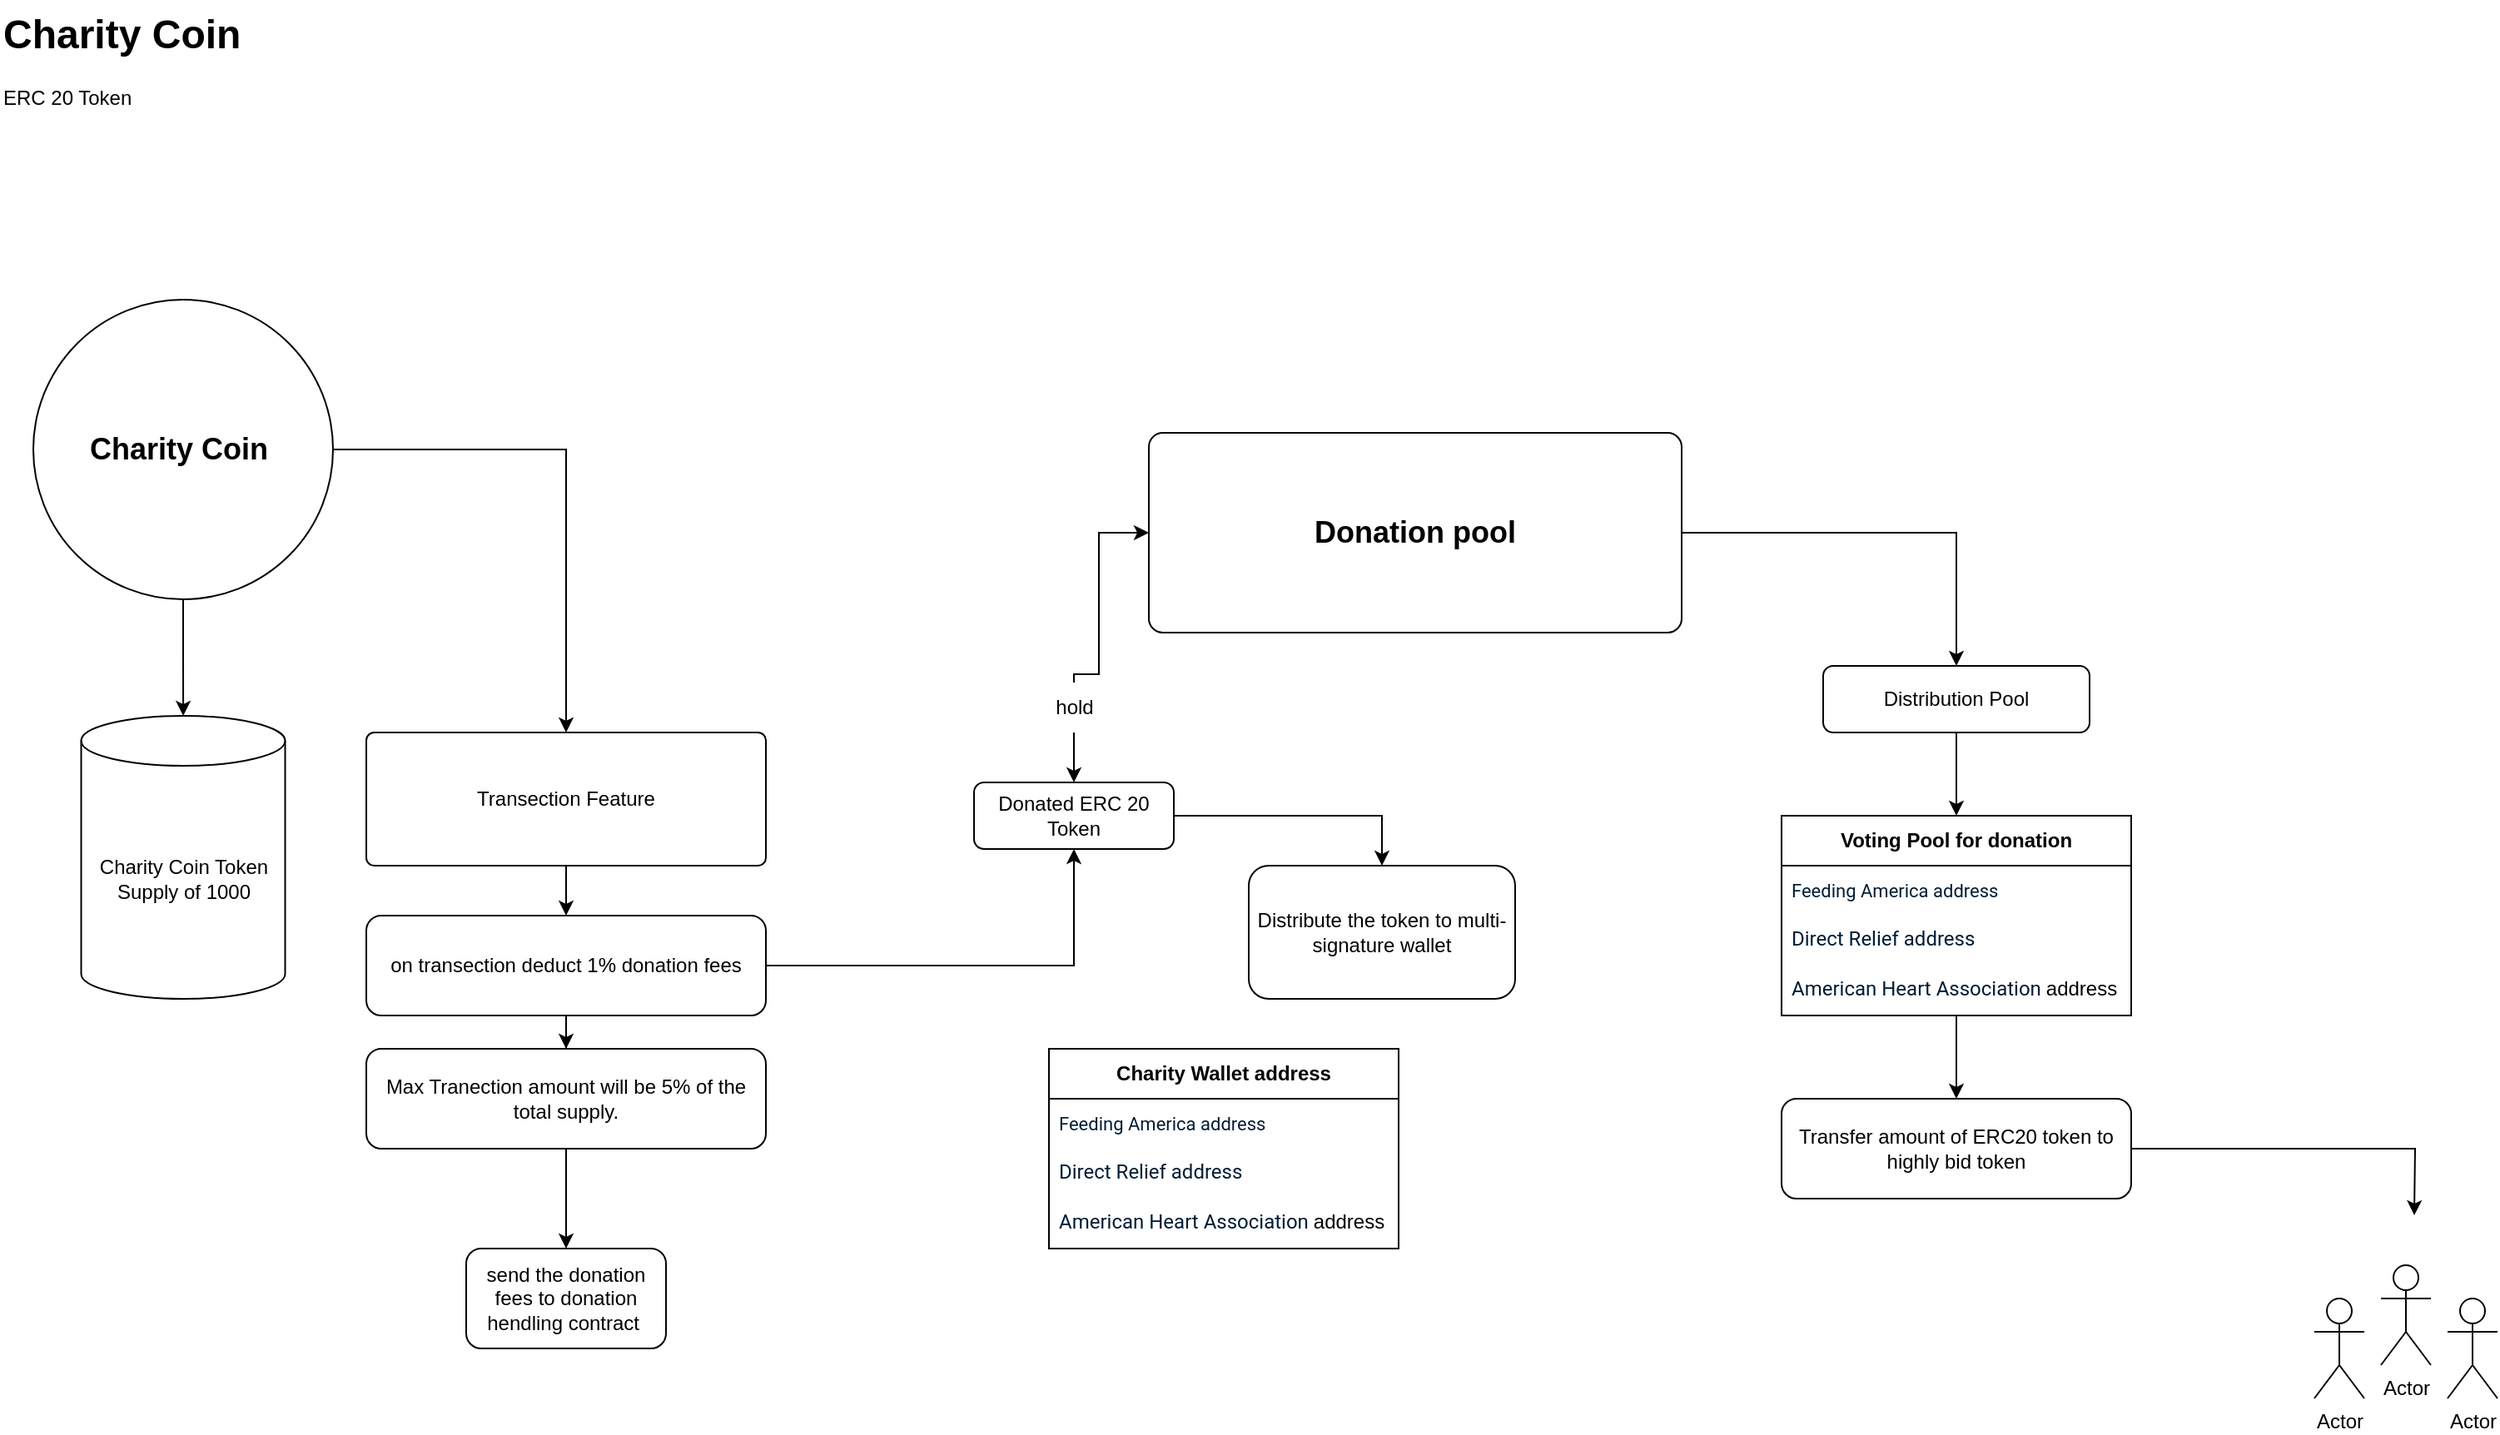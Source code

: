 <mxfile version="24.2.8" type="github">
  <diagram name="Page-1" id="GRi979142d2wIKrdt1hW">
    <mxGraphModel dx="1706" dy="1060" grid="1" gridSize="10" guides="1" tooltips="1" connect="1" arrows="1" fold="1" page="1" pageScale="1" pageWidth="850" pageHeight="1100" math="0" shadow="0">
      <root>
        <mxCell id="0" />
        <mxCell id="1" parent="0" />
        <mxCell id="PNhASDtAksgzuYLpL6Ag-4" value="&lt;h1 style=&quot;margin-top: 0px;&quot;&gt;Charity Coin&lt;/h1&gt;&lt;p&gt;ERC 20 Token&lt;/p&gt;" style="text;html=1;whiteSpace=wrap;overflow=hidden;rounded=0;" vertex="1" parent="1">
          <mxGeometry x="20" width="200" height="80" as="geometry" />
        </mxCell>
        <mxCell id="PNhASDtAksgzuYLpL6Ag-5" value="Charity Coin Token Supply of 1000" style="shape=cylinder3;whiteSpace=wrap;html=1;boundedLbl=1;backgroundOutline=1;size=15;" vertex="1" parent="1">
          <mxGeometry x="68.75" y="430" width="122.5" height="170" as="geometry" />
        </mxCell>
        <mxCell id="PNhASDtAksgzuYLpL6Ag-8" style="edgeStyle=orthogonalEdgeStyle;rounded=0;orthogonalLoop=1;jettySize=auto;html=1;" edge="1" parent="1" source="PNhASDtAksgzuYLpL6Ag-6" target="PNhASDtAksgzuYLpL6Ag-5">
          <mxGeometry relative="1" as="geometry" />
        </mxCell>
        <mxCell id="PNhASDtAksgzuYLpL6Ag-21" style="edgeStyle=orthogonalEdgeStyle;rounded=0;orthogonalLoop=1;jettySize=auto;html=1;" edge="1" parent="1" source="PNhASDtAksgzuYLpL6Ag-6" target="PNhASDtAksgzuYLpL6Ag-12">
          <mxGeometry relative="1" as="geometry" />
        </mxCell>
        <mxCell id="PNhASDtAksgzuYLpL6Ag-6" value="&lt;b&gt;&lt;font style=&quot;font-size: 18px;&quot;&gt;Charity Coin&amp;nbsp;&lt;/font&gt;&lt;/b&gt;" style="ellipse;whiteSpace=wrap;html=1;aspect=fixed;" vertex="1" parent="1">
          <mxGeometry x="40" y="180" width="180" height="180" as="geometry" />
        </mxCell>
        <mxCell id="PNhASDtAksgzuYLpL6Ag-23" style="edgeStyle=orthogonalEdgeStyle;rounded=0;orthogonalLoop=1;jettySize=auto;html=1;" edge="1" parent="1" source="PNhASDtAksgzuYLpL6Ag-12" target="PNhASDtAksgzuYLpL6Ag-19">
          <mxGeometry relative="1" as="geometry" />
        </mxCell>
        <mxCell id="PNhASDtAksgzuYLpL6Ag-12" value="Transection Feature" style="rounded=1;whiteSpace=wrap;html=1;arcSize=6;" vertex="1" parent="1">
          <mxGeometry x="240" y="440" width="240" height="80" as="geometry" />
        </mxCell>
        <mxCell id="PNhASDtAksgzuYLpL6Ag-28" style="edgeStyle=orthogonalEdgeStyle;rounded=0;orthogonalLoop=1;jettySize=auto;html=1;" edge="1" parent="1" source="PNhASDtAksgzuYLpL6Ag-13" target="PNhASDtAksgzuYLpL6Ag-27">
          <mxGeometry relative="1" as="geometry" />
        </mxCell>
        <mxCell id="PNhASDtAksgzuYLpL6Ag-13" value="&lt;b&gt;&lt;font style=&quot;font-size: 18px;&quot;&gt;Donation pool&lt;/font&gt;&lt;/b&gt;" style="rounded=1;whiteSpace=wrap;html=1;arcSize=7;" vertex="1" parent="1">
          <mxGeometry x="710" y="260" width="320" height="120" as="geometry" />
        </mxCell>
        <mxCell id="PNhASDtAksgzuYLpL6Ag-24" style="edgeStyle=orthogonalEdgeStyle;rounded=0;orthogonalLoop=1;jettySize=auto;html=1;" edge="1" parent="1" source="PNhASDtAksgzuYLpL6Ag-19" target="PNhASDtAksgzuYLpL6Ag-20">
          <mxGeometry relative="1" as="geometry" />
        </mxCell>
        <mxCell id="PNhASDtAksgzuYLpL6Ag-47" style="edgeStyle=orthogonalEdgeStyle;rounded=0;orthogonalLoop=1;jettySize=auto;html=1;" edge="1" parent="1" source="PNhASDtAksgzuYLpL6Ag-19" target="PNhASDtAksgzuYLpL6Ag-25">
          <mxGeometry relative="1" as="geometry" />
        </mxCell>
        <mxCell id="PNhASDtAksgzuYLpL6Ag-19" value="on transection deduct 1% donation fees" style="rounded=1;whiteSpace=wrap;html=1;" vertex="1" parent="1">
          <mxGeometry x="240" y="550" width="240" height="60" as="geometry" />
        </mxCell>
        <mxCell id="PNhASDtAksgzuYLpL6Ag-38" style="edgeStyle=orthogonalEdgeStyle;rounded=0;orthogonalLoop=1;jettySize=auto;html=1;" edge="1" parent="1" source="PNhASDtAksgzuYLpL6Ag-20" target="PNhASDtAksgzuYLpL6Ag-39">
          <mxGeometry relative="1" as="geometry">
            <mxPoint x="360" y="780" as="targetPoint" />
          </mxGeometry>
        </mxCell>
        <mxCell id="PNhASDtAksgzuYLpL6Ag-20" value="Max Tranection amount will be 5% of the total supply." style="rounded=1;whiteSpace=wrap;html=1;" vertex="1" parent="1">
          <mxGeometry x="240" y="630" width="240" height="60" as="geometry" />
        </mxCell>
        <mxCell id="PNhASDtAksgzuYLpL6Ag-30" style="edgeStyle=orthogonalEdgeStyle;rounded=0;orthogonalLoop=1;jettySize=auto;html=1;" edge="1" parent="1" source="PNhASDtAksgzuYLpL6Ag-25" target="PNhASDtAksgzuYLpL6Ag-26">
          <mxGeometry relative="1" as="geometry" />
        </mxCell>
        <mxCell id="PNhASDtAksgzuYLpL6Ag-25" value="Donated ERC 20 Token" style="rounded=1;whiteSpace=wrap;html=1;" vertex="1" parent="1">
          <mxGeometry x="605" y="470" width="120" height="40" as="geometry" />
        </mxCell>
        <mxCell id="PNhASDtAksgzuYLpL6Ag-26" value="Distribute the token to multi-signature wallet" style="rounded=1;whiteSpace=wrap;html=1;" vertex="1" parent="1">
          <mxGeometry x="770" y="520" width="160" height="80" as="geometry" />
        </mxCell>
        <mxCell id="PNhASDtAksgzuYLpL6Ag-27" value="Distribution Pool" style="rounded=1;whiteSpace=wrap;html=1;" vertex="1" parent="1">
          <mxGeometry x="1115" y="400" width="160" height="40" as="geometry" />
        </mxCell>
        <mxCell id="PNhASDtAksgzuYLpL6Ag-39" value="send the donation fees to donation hendling contract&amp;nbsp;" style="rounded=1;whiteSpace=wrap;html=1;" vertex="1" parent="1">
          <mxGeometry x="300" y="750" width="120" height="60" as="geometry" />
        </mxCell>
        <mxCell id="PNhASDtAksgzuYLpL6Ag-41" style="edgeStyle=orthogonalEdgeStyle;rounded=0;orthogonalLoop=1;jettySize=auto;html=1;" edge="1" parent="1" source="PNhASDtAksgzuYLpL6Ag-40" target="PNhASDtAksgzuYLpL6Ag-13">
          <mxGeometry relative="1" as="geometry">
            <Array as="points">
              <mxPoint x="665" y="405" />
              <mxPoint x="680" y="405" />
              <mxPoint x="680" y="320" />
            </Array>
          </mxGeometry>
        </mxCell>
        <mxCell id="PNhASDtAksgzuYLpL6Ag-42" style="edgeStyle=orthogonalEdgeStyle;rounded=0;orthogonalLoop=1;jettySize=auto;html=1;" edge="1" parent="1" source="PNhASDtAksgzuYLpL6Ag-40" target="PNhASDtAksgzuYLpL6Ag-25">
          <mxGeometry relative="1" as="geometry" />
        </mxCell>
        <mxCell id="PNhASDtAksgzuYLpL6Ag-40" value="hold" style="text;html=1;align=center;verticalAlign=middle;resizable=0;points=[];autosize=1;strokeColor=none;fillColor=none;" vertex="1" parent="1">
          <mxGeometry x="640" y="410" width="50" height="30" as="geometry" />
        </mxCell>
        <mxCell id="PNhASDtAksgzuYLpL6Ag-43" value="&lt;b&gt;Charity Wallet address&lt;/b&gt;" style="swimlane;fontStyle=0;childLayout=stackLayout;horizontal=1;startSize=30;horizontalStack=0;resizeParent=1;resizeParentMax=0;resizeLast=0;collapsible=1;marginBottom=0;whiteSpace=wrap;html=1;" vertex="1" parent="1">
          <mxGeometry x="650" y="630" width="210" height="120" as="geometry" />
        </mxCell>
        <mxCell id="PNhASDtAksgzuYLpL6Ag-44" value="&lt;span style=&quot;color: rgb(0, 29, 53); font-family: &amp;quot;Google Sans&amp;quot;, Roboto, &amp;quot;Helvetica Neue&amp;quot;, Arial, sans-serif; background-color: rgb(255, 255, 255);&quot;&gt;&lt;font style=&quot;font-size: 11px;&quot;&gt;Feeding America address&lt;/font&gt;&lt;/span&gt;" style="text;strokeColor=none;fillColor=none;align=left;verticalAlign=middle;spacingLeft=4;spacingRight=4;overflow=hidden;points=[[0,0.5],[1,0.5]];portConstraint=eastwest;rotatable=0;whiteSpace=wrap;html=1;" vertex="1" parent="PNhASDtAksgzuYLpL6Ag-43">
          <mxGeometry y="30" width="210" height="30" as="geometry" />
        </mxCell>
        <mxCell id="PNhASDtAksgzuYLpL6Ag-45" value="&lt;div style=&quot;line-height: 22px; overflow: hidden; padding-bottom: 4px; transition: transform 200ms cubic-bezier(0.2, 0, 0, 1) 0s; color: rgb(0, 29, 53); font-family: &amp;quot;Google Sans&amp;quot;, Roboto, &amp;quot;Helvetica Neue&amp;quot;, Arial, sans-serif; background-color: rgb(255, 255, 255);&quot; class=&quot;Gur8Ad&quot;&gt;&lt;font style=&quot;font-size: 12px;&quot;&gt;Direct Relief address&lt;/font&gt;&lt;/div&gt;" style="text;strokeColor=none;fillColor=none;align=left;verticalAlign=middle;spacingLeft=4;spacingRight=4;overflow=hidden;points=[[0,0.5],[1,0.5]];portConstraint=eastwest;rotatable=0;whiteSpace=wrap;html=1;" vertex="1" parent="PNhASDtAksgzuYLpL6Ag-43">
          <mxGeometry y="60" width="210" height="30" as="geometry" />
        </mxCell>
        <mxCell id="PNhASDtAksgzuYLpL6Ag-46" value="&lt;div style=&quot;line-height: 22px; overflow: hidden; padding-bottom: 4px; transition: transform 200ms cubic-bezier(0.2, 0, 0, 1) 0s; color: rgb(0, 29, 53); font-family: &amp;quot;Google Sans&amp;quot;, Roboto, &amp;quot;Helvetica Neue&amp;quot;, Arial, sans-serif; background-color: rgb(255, 255, 255);&quot; class=&quot;Gur8Ad&quot;&gt;&lt;font style=&quot;font-size: 12px;&quot;&gt;American Heart Association&amp;nbsp;&lt;span style=&quot;background-color: initial; color: rgb(0, 0, 0); font-family: Helvetica;&quot;&gt;address&lt;/span&gt;&lt;/font&gt;&lt;/div&gt;" style="text;strokeColor=none;fillColor=none;align=left;verticalAlign=middle;spacingLeft=4;spacingRight=4;overflow=hidden;points=[[0,0.5],[1,0.5]];portConstraint=eastwest;rotatable=0;whiteSpace=wrap;html=1;" vertex="1" parent="PNhASDtAksgzuYLpL6Ag-43">
          <mxGeometry y="90" width="210" height="30" as="geometry" />
        </mxCell>
        <mxCell id="PNhASDtAksgzuYLpL6Ag-58" style="edgeStyle=orthogonalEdgeStyle;rounded=0;orthogonalLoop=1;jettySize=auto;html=1;" edge="1" parent="1" source="PNhASDtAksgzuYLpL6Ag-53" target="PNhASDtAksgzuYLpL6Ag-59">
          <mxGeometry relative="1" as="geometry">
            <mxPoint x="1195" y="700" as="targetPoint" />
          </mxGeometry>
        </mxCell>
        <mxCell id="PNhASDtAksgzuYLpL6Ag-53" value="&lt;b&gt;Voting Pool for donation&lt;/b&gt;" style="swimlane;fontStyle=0;childLayout=stackLayout;horizontal=1;startSize=30;horizontalStack=0;resizeParent=1;resizeParentMax=0;resizeLast=0;collapsible=1;marginBottom=0;whiteSpace=wrap;html=1;" vertex="1" parent="1">
          <mxGeometry x="1090" y="490" width="210" height="120" as="geometry" />
        </mxCell>
        <mxCell id="PNhASDtAksgzuYLpL6Ag-54" value="&lt;span style=&quot;color: rgb(0, 29, 53); font-family: &amp;quot;Google Sans&amp;quot;, Roboto, &amp;quot;Helvetica Neue&amp;quot;, Arial, sans-serif; background-color: rgb(255, 255, 255);&quot;&gt;&lt;font style=&quot;font-size: 11px;&quot;&gt;Feeding America address&lt;/font&gt;&lt;/span&gt;" style="text;strokeColor=none;fillColor=none;align=left;verticalAlign=middle;spacingLeft=4;spacingRight=4;overflow=hidden;points=[[0,0.5],[1,0.5]];portConstraint=eastwest;rotatable=0;whiteSpace=wrap;html=1;" vertex="1" parent="PNhASDtAksgzuYLpL6Ag-53">
          <mxGeometry y="30" width="210" height="30" as="geometry" />
        </mxCell>
        <mxCell id="PNhASDtAksgzuYLpL6Ag-55" value="&lt;div style=&quot;line-height: 22px; overflow: hidden; padding-bottom: 4px; transition: transform 200ms cubic-bezier(0.2, 0, 0, 1) 0s; color: rgb(0, 29, 53); font-family: &amp;quot;Google Sans&amp;quot;, Roboto, &amp;quot;Helvetica Neue&amp;quot;, Arial, sans-serif; background-color: rgb(255, 255, 255);&quot; class=&quot;Gur8Ad&quot;&gt;&lt;font style=&quot;font-size: 12px;&quot;&gt;Direct Relief address&lt;/font&gt;&lt;/div&gt;" style="text;strokeColor=none;fillColor=none;align=left;verticalAlign=middle;spacingLeft=4;spacingRight=4;overflow=hidden;points=[[0,0.5],[1,0.5]];portConstraint=eastwest;rotatable=0;whiteSpace=wrap;html=1;" vertex="1" parent="PNhASDtAksgzuYLpL6Ag-53">
          <mxGeometry y="60" width="210" height="30" as="geometry" />
        </mxCell>
        <mxCell id="PNhASDtAksgzuYLpL6Ag-56" value="&lt;div style=&quot;line-height: 22px; overflow: hidden; padding-bottom: 4px; transition: transform 200ms cubic-bezier(0.2, 0, 0, 1) 0s; color: rgb(0, 29, 53); font-family: &amp;quot;Google Sans&amp;quot;, Roboto, &amp;quot;Helvetica Neue&amp;quot;, Arial, sans-serif; background-color: rgb(255, 255, 255);&quot; class=&quot;Gur8Ad&quot;&gt;&lt;font style=&quot;font-size: 12px;&quot;&gt;American Heart Association&amp;nbsp;&lt;span style=&quot;background-color: initial; color: rgb(0, 0, 0); font-family: Helvetica;&quot;&gt;address&lt;/span&gt;&lt;/font&gt;&lt;/div&gt;" style="text;strokeColor=none;fillColor=none;align=left;verticalAlign=middle;spacingLeft=4;spacingRight=4;overflow=hidden;points=[[0,0.5],[1,0.5]];portConstraint=eastwest;rotatable=0;whiteSpace=wrap;html=1;" vertex="1" parent="PNhASDtAksgzuYLpL6Ag-53">
          <mxGeometry y="90" width="210" height="30" as="geometry" />
        </mxCell>
        <mxCell id="PNhASDtAksgzuYLpL6Ag-57" style="edgeStyle=orthogonalEdgeStyle;rounded=0;orthogonalLoop=1;jettySize=auto;html=1;entryX=0.5;entryY=0;entryDx=0;entryDy=0;" edge="1" parent="1" source="PNhASDtAksgzuYLpL6Ag-27" target="PNhASDtAksgzuYLpL6Ag-53">
          <mxGeometry relative="1" as="geometry" />
        </mxCell>
        <mxCell id="PNhASDtAksgzuYLpL6Ag-65" style="edgeStyle=orthogonalEdgeStyle;rounded=0;orthogonalLoop=1;jettySize=auto;html=1;" edge="1" parent="1" source="PNhASDtAksgzuYLpL6Ag-59">
          <mxGeometry relative="1" as="geometry">
            <mxPoint x="1470" y="730" as="targetPoint" />
          </mxGeometry>
        </mxCell>
        <mxCell id="PNhASDtAksgzuYLpL6Ag-59" value="Transfer amount of ERC20 token to highly bid token" style="rounded=1;whiteSpace=wrap;html=1;" vertex="1" parent="1">
          <mxGeometry x="1090" y="660" width="210" height="60" as="geometry" />
        </mxCell>
        <mxCell id="PNhASDtAksgzuYLpL6Ag-62" value="Actor" style="shape=umlActor;verticalLabelPosition=bottom;verticalAlign=top;html=1;outlineConnect=0;" vertex="1" parent="1">
          <mxGeometry x="1450" y="760" width="30" height="60" as="geometry" />
        </mxCell>
        <mxCell id="PNhASDtAksgzuYLpL6Ag-63" value="Actor" style="shape=umlActor;verticalLabelPosition=bottom;verticalAlign=top;html=1;outlineConnect=0;" vertex="1" parent="1">
          <mxGeometry x="1410" y="780" width="30" height="60" as="geometry" />
        </mxCell>
        <mxCell id="PNhASDtAksgzuYLpL6Ag-64" value="Actor" style="shape=umlActor;verticalLabelPosition=bottom;verticalAlign=top;html=1;outlineConnect=0;" vertex="1" parent="1">
          <mxGeometry x="1490" y="780" width="30" height="60" as="geometry" />
        </mxCell>
      </root>
    </mxGraphModel>
  </diagram>
</mxfile>
